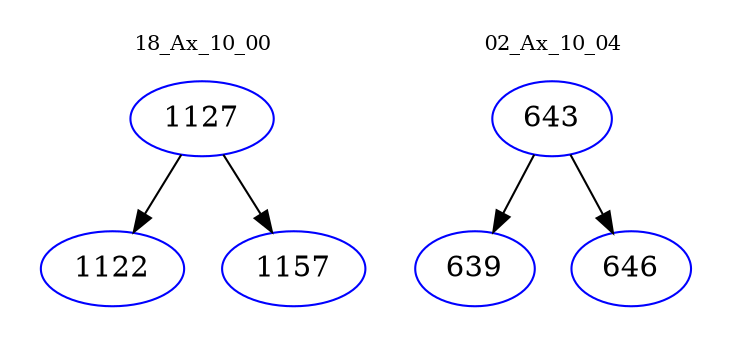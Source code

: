 digraph{
subgraph cluster_0 {
color = white
label = "18_Ax_10_00";
fontsize=10;
T0_1127 [label="1127", color="blue"]
T0_1127 -> T0_1122 [color="black"]
T0_1122 [label="1122", color="blue"]
T0_1127 -> T0_1157 [color="black"]
T0_1157 [label="1157", color="blue"]
}
subgraph cluster_1 {
color = white
label = "02_Ax_10_04";
fontsize=10;
T1_643 [label="643", color="blue"]
T1_643 -> T1_639 [color="black"]
T1_639 [label="639", color="blue"]
T1_643 -> T1_646 [color="black"]
T1_646 [label="646", color="blue"]
}
}
